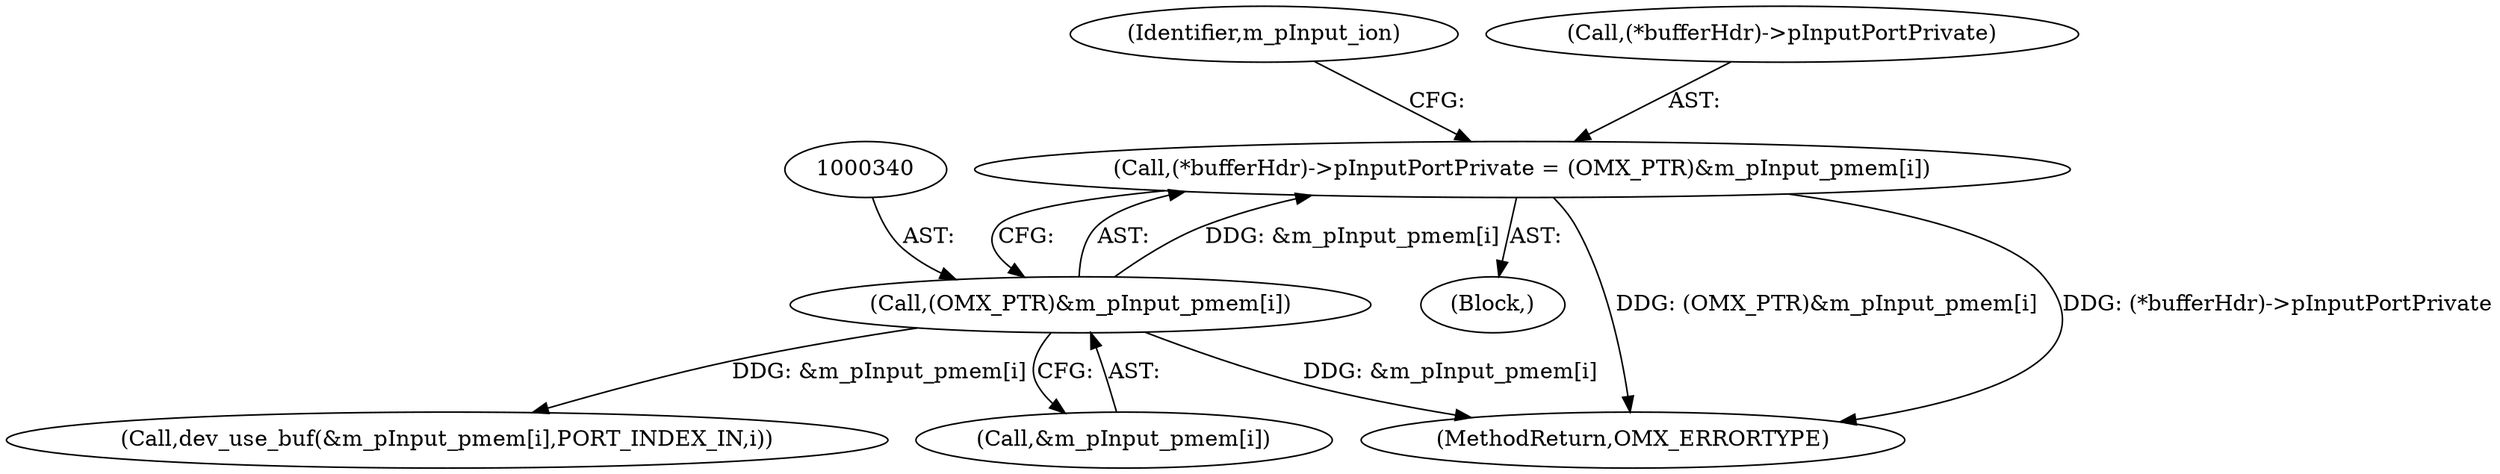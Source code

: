 digraph "0_Android_7558d03e6498e970b761aa44fff6b2c659202d95@pointer" {
"1000334" [label="(Call,(*bufferHdr)->pInputPortPrivate = (OMX_PTR)&m_pInput_pmem[i])"];
"1000339" [label="(Call,(OMX_PTR)&m_pInput_pmem[i])"];
"1000292" [label="(Block,)"];
"1000348" [label="(Identifier,m_pInput_ion)"];
"1000525" [label="(Call,dev_use_buf(&m_pInput_pmem[i],PORT_INDEX_IN,i))"];
"1000341" [label="(Call,&m_pInput_pmem[i])"];
"1000339" [label="(Call,(OMX_PTR)&m_pInput_pmem[i])"];
"1000334" [label="(Call,(*bufferHdr)->pInputPortPrivate = (OMX_PTR)&m_pInput_pmem[i])"];
"1000335" [label="(Call,(*bufferHdr)->pInputPortPrivate)"];
"1000548" [label="(MethodReturn,OMX_ERRORTYPE)"];
"1000334" -> "1000292"  [label="AST: "];
"1000334" -> "1000339"  [label="CFG: "];
"1000335" -> "1000334"  [label="AST: "];
"1000339" -> "1000334"  [label="AST: "];
"1000348" -> "1000334"  [label="CFG: "];
"1000334" -> "1000548"  [label="DDG: (OMX_PTR)&m_pInput_pmem[i]"];
"1000334" -> "1000548"  [label="DDG: (*bufferHdr)->pInputPortPrivate"];
"1000339" -> "1000334"  [label="DDG: &m_pInput_pmem[i]"];
"1000339" -> "1000341"  [label="CFG: "];
"1000340" -> "1000339"  [label="AST: "];
"1000341" -> "1000339"  [label="AST: "];
"1000339" -> "1000548"  [label="DDG: &m_pInput_pmem[i]"];
"1000339" -> "1000525"  [label="DDG: &m_pInput_pmem[i]"];
}
